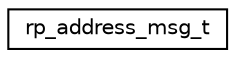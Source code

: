 digraph "Graphical Class Hierarchy"
{
 // LATEX_PDF_SIZE
  edge [fontname="Helvetica",fontsize="10",labelfontname="Helvetica",labelfontsize="10"];
  node [fontname="Helvetica",fontsize="10",shape=record];
  rankdir="LR";
  Node0 [label="rp_address_msg_t",height=0.2,width=0.4,color="black", fillcolor="white", style="filled",URL="$structrp__address__msg__t.html",tooltip="Routing Protocol (RP) message content to request/reply notification."];
}
